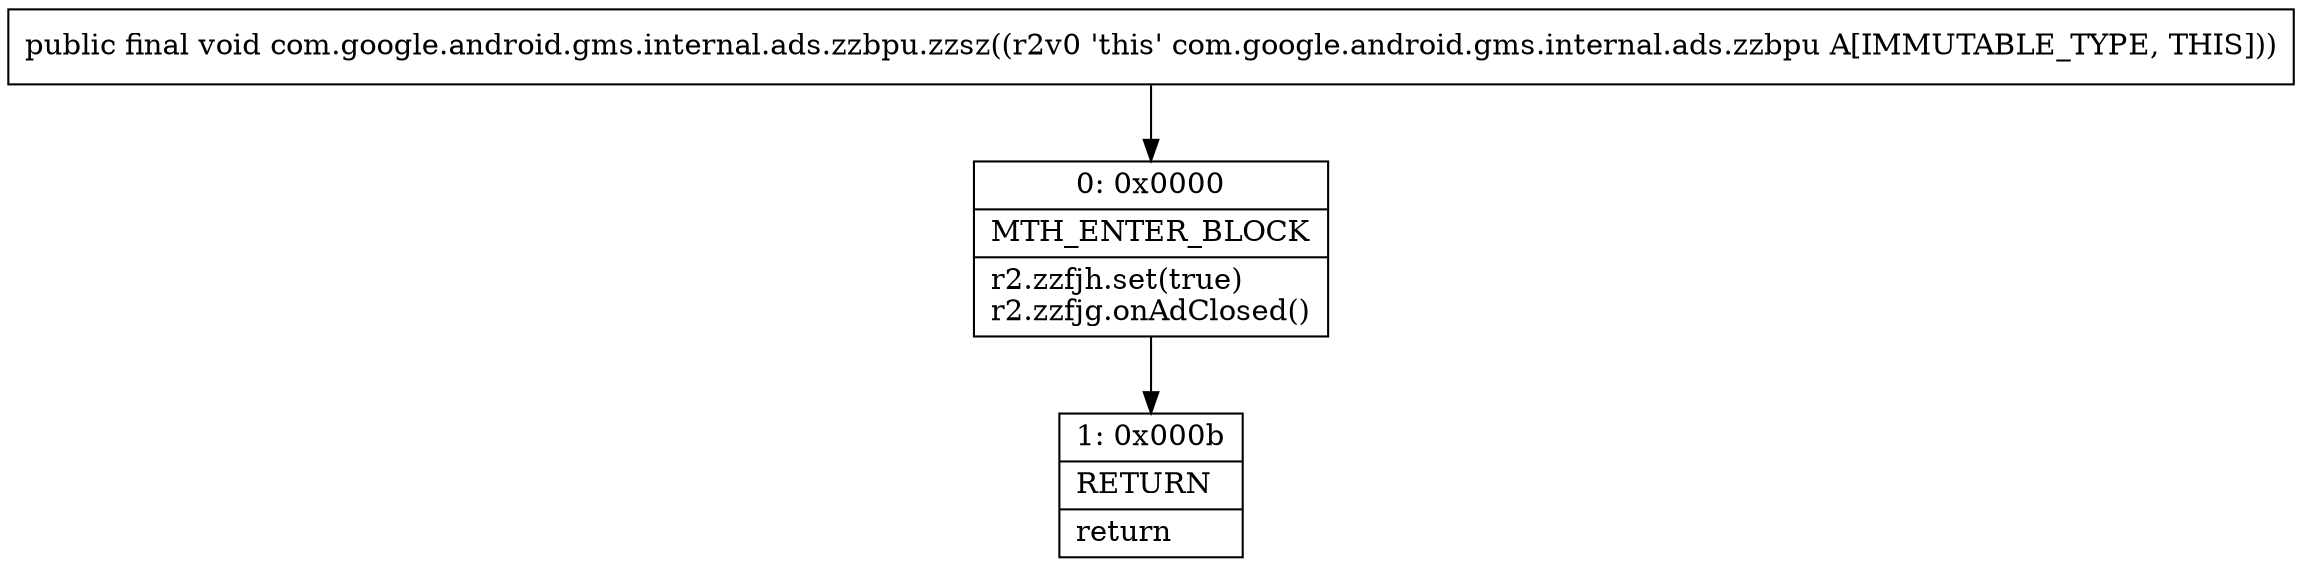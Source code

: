 digraph "CFG forcom.google.android.gms.internal.ads.zzbpu.zzsz()V" {
Node_0 [shape=record,label="{0\:\ 0x0000|MTH_ENTER_BLOCK\l|r2.zzfjh.set(true)\lr2.zzfjg.onAdClosed()\l}"];
Node_1 [shape=record,label="{1\:\ 0x000b|RETURN\l|return\l}"];
MethodNode[shape=record,label="{public final void com.google.android.gms.internal.ads.zzbpu.zzsz((r2v0 'this' com.google.android.gms.internal.ads.zzbpu A[IMMUTABLE_TYPE, THIS])) }"];
MethodNode -> Node_0;
Node_0 -> Node_1;
}

